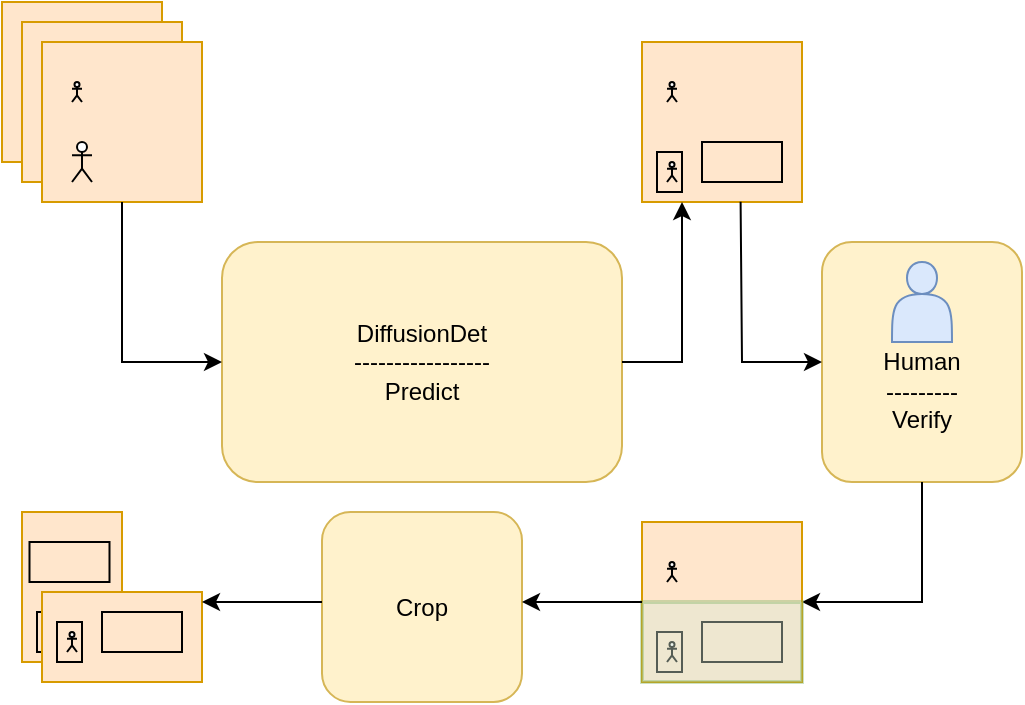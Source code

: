 <mxfile version="21.6.5" type="github">
  <diagram name="Page-1" id="I0pT1-4ORaF4-5iv4eMg">
    <mxGraphModel dx="2954" dy="1124" grid="1" gridSize="10" guides="1" tooltips="1" connect="1" arrows="1" fold="1" page="1" pageScale="1" pageWidth="850" pageHeight="1100" math="0" shadow="0">
      <root>
        <mxCell id="0" />
        <mxCell id="1" parent="0" />
        <mxCell id="V3rKZuUOYUIkcFN3ZRUC-51" value="" style="rounded=0;whiteSpace=wrap;html=1;fillColor=#ffe6cc;strokeColor=#d79b00;" vertex="1" parent="1">
          <mxGeometry x="50" y="695" width="50" height="75" as="geometry" />
        </mxCell>
        <mxCell id="V3rKZuUOYUIkcFN3ZRUC-46" value="" style="shape=umlActor;verticalLabelPosition=bottom;verticalAlign=top;html=1;outlineConnect=0;" vertex="1" parent="1">
          <mxGeometry x="62.5" y="750" width="5" height="10" as="geometry" />
        </mxCell>
        <mxCell id="V3rKZuUOYUIkcFN3ZRUC-47" value="" style="shape=image;html=1;verticalAlign=top;verticalLabelPosition=bottom;labelBackgroundColor=#ffffff;imageAspect=0;aspect=fixed;image=https://cdn4.iconfinder.com/data/icons/transportation-190/1000/carrier_office_people_person_people_carrier_people_business_success-128.png" vertex="1" parent="1">
          <mxGeometry x="50" y="700" width="40" height="40" as="geometry" />
        </mxCell>
        <mxCell id="V3rKZuUOYUIkcFN3ZRUC-49" value="" style="rounded=0;whiteSpace=wrap;html=1;fillColor=none;" vertex="1" parent="1">
          <mxGeometry x="53.75" y="710" width="40" height="20" as="geometry" />
        </mxCell>
        <mxCell id="V3rKZuUOYUIkcFN3ZRUC-50" value="" style="rounded=0;whiteSpace=wrap;html=1;fillColor=none;" vertex="1" parent="1">
          <mxGeometry x="57.5" y="745" width="12.5" height="20" as="geometry" />
        </mxCell>
        <mxCell id="V3rKZuUOYUIkcFN3ZRUC-40" value="" style="rounded=0;whiteSpace=wrap;html=1;fillColor=#ffe6cc;strokeColor=#d79b00;" vertex="1" parent="1">
          <mxGeometry x="60" y="735" width="80" height="45" as="geometry" />
        </mxCell>
        <mxCell id="V3rKZuUOYUIkcFN3ZRUC-2" value="DiffusionDet&lt;br&gt;-----------------&lt;br&gt;Predict" style="rounded=1;whiteSpace=wrap;html=1;fillColor=#fff2cc;strokeColor=#d6b656;" vertex="1" parent="1">
          <mxGeometry x="150" y="560" width="200" height="120" as="geometry" />
        </mxCell>
        <mxCell id="V3rKZuUOYUIkcFN3ZRUC-3" value="" style="whiteSpace=wrap;html=1;aspect=fixed;fillColor=#ffe6cc;strokeColor=#d79b00;gradientColor=none;fillStyle=auto;" vertex="1" parent="1">
          <mxGeometry x="40" y="440" width="80" height="80" as="geometry" />
        </mxCell>
        <mxCell id="V3rKZuUOYUIkcFN3ZRUC-4" value="" style="whiteSpace=wrap;html=1;aspect=fixed;fillColor=#ffe6cc;strokeColor=#d79b00;gradientColor=none;fillStyle=auto;" vertex="1" parent="1">
          <mxGeometry x="50" y="450" width="80" height="80" as="geometry" />
        </mxCell>
        <mxCell id="V3rKZuUOYUIkcFN3ZRUC-5" value="" style="whiteSpace=wrap;html=1;aspect=fixed;fillColor=#ffe6cc;strokeColor=#d79b00;gradientColor=none;fillStyle=auto;" vertex="1" parent="1">
          <mxGeometry x="60" y="460" width="80" height="80" as="geometry" />
        </mxCell>
        <mxCell id="V3rKZuUOYUIkcFN3ZRUC-6" value="" style="shape=umlActor;verticalLabelPosition=bottom;verticalAlign=top;html=1;outlineConnect=0;" vertex="1" parent="1">
          <mxGeometry x="75" y="510" width="10" height="20" as="geometry" />
        </mxCell>
        <mxCell id="V3rKZuUOYUIkcFN3ZRUC-9" value="" style="whiteSpace=wrap;html=1;aspect=fixed;fillColor=#ffe6cc;strokeColor=#d79b00;gradientColor=none;fillStyle=auto;" vertex="1" parent="1">
          <mxGeometry x="360" y="460" width="80" height="80" as="geometry" />
        </mxCell>
        <mxCell id="V3rKZuUOYUIkcFN3ZRUC-10" value="" style="shape=image;html=1;verticalAlign=top;verticalLabelPosition=bottom;labelBackgroundColor=#ffffff;imageAspect=0;aspect=fixed;image=https://cdn4.iconfinder.com/data/icons/transportation-190/1000/carrier_office_people_person_people_carrier_people_business_success-128.png" vertex="1" parent="1">
          <mxGeometry x="90" y="500" width="40" height="40" as="geometry" />
        </mxCell>
        <mxCell id="V3rKZuUOYUIkcFN3ZRUC-11" value="" style="shape=umlActor;verticalLabelPosition=bottom;verticalAlign=top;html=1;outlineConnect=0;" vertex="1" parent="1">
          <mxGeometry x="75" y="480" width="5" height="10" as="geometry" />
        </mxCell>
        <mxCell id="V3rKZuUOYUIkcFN3ZRUC-12" value="" style="endArrow=classic;html=1;rounded=0;exitX=0.25;exitY=1;exitDx=0;exitDy=0;entryX=0;entryY=0.5;entryDx=0;entryDy=0;" edge="1" parent="1" source="V3rKZuUOYUIkcFN3ZRUC-10" target="V3rKZuUOYUIkcFN3ZRUC-2">
          <mxGeometry width="50" height="50" relative="1" as="geometry">
            <mxPoint x="330" y="620" as="sourcePoint" />
            <mxPoint x="380" y="570" as="targetPoint" />
            <Array as="points">
              <mxPoint x="100" y="620" />
            </Array>
          </mxGeometry>
        </mxCell>
        <mxCell id="V3rKZuUOYUIkcFN3ZRUC-14" value="" style="shape=umlActor;verticalLabelPosition=bottom;verticalAlign=top;html=1;outlineConnect=0;" vertex="1" parent="1">
          <mxGeometry x="372.5" y="520" width="5" height="10" as="geometry" />
        </mxCell>
        <mxCell id="V3rKZuUOYUIkcFN3ZRUC-15" value="" style="shape=image;html=1;verticalAlign=top;verticalLabelPosition=bottom;labelBackgroundColor=#ffffff;imageAspect=0;aspect=fixed;image=https://cdn4.iconfinder.com/data/icons/transportation-190/1000/carrier_office_people_person_people_carrier_people_business_success-128.png" vertex="1" parent="1">
          <mxGeometry x="387.5" y="500" width="40" height="40" as="geometry" />
        </mxCell>
        <mxCell id="V3rKZuUOYUIkcFN3ZRUC-16" value="" style="shape=umlActor;verticalLabelPosition=bottom;verticalAlign=top;html=1;outlineConnect=0;" vertex="1" parent="1">
          <mxGeometry x="372.5" y="480" width="5" height="10" as="geometry" />
        </mxCell>
        <mxCell id="V3rKZuUOYUIkcFN3ZRUC-17" value="" style="endArrow=classic;html=1;rounded=0;exitX=1;exitY=0.5;exitDx=0;exitDy=0;entryX=0.25;entryY=1;entryDx=0;entryDy=0;" edge="1" parent="1" source="V3rKZuUOYUIkcFN3ZRUC-2" target="V3rKZuUOYUIkcFN3ZRUC-9">
          <mxGeometry width="50" height="50" relative="1" as="geometry">
            <mxPoint x="330" y="620" as="sourcePoint" />
            <mxPoint x="380" y="570" as="targetPoint" />
            <Array as="points">
              <mxPoint x="380" y="620" />
            </Array>
          </mxGeometry>
        </mxCell>
        <mxCell id="V3rKZuUOYUIkcFN3ZRUC-19" value="" style="rounded=0;whiteSpace=wrap;html=1;fillColor=none;" vertex="1" parent="1">
          <mxGeometry x="390" y="510" width="40" height="20" as="geometry" />
        </mxCell>
        <mxCell id="V3rKZuUOYUIkcFN3ZRUC-20" value="" style="rounded=0;whiteSpace=wrap;html=1;fillColor=none;" vertex="1" parent="1">
          <mxGeometry x="367.5" y="515" width="12.5" height="20" as="geometry" />
        </mxCell>
        <mxCell id="V3rKZuUOYUIkcFN3ZRUC-21" value="&lt;br&gt;&lt;br&gt;Human&lt;br&gt;---------&lt;br&gt;Verify" style="rounded=1;whiteSpace=wrap;html=1;fillColor=#fff2cc;strokeColor=#d6b656;" vertex="1" parent="1">
          <mxGeometry x="450" y="560" width="100" height="120" as="geometry" />
        </mxCell>
        <mxCell id="V3rKZuUOYUIkcFN3ZRUC-1" value="" style="shape=actor;whiteSpace=wrap;html=1;fillColor=#dae8fc;strokeColor=#6c8ebf;" vertex="1" parent="1">
          <mxGeometry x="485" y="570" width="30" height="40" as="geometry" />
        </mxCell>
        <mxCell id="V3rKZuUOYUIkcFN3ZRUC-22" value="" style="endArrow=classic;html=1;rounded=0;exitX=0.545;exitY=0.997;exitDx=0;exitDy=0;entryX=0;entryY=0.5;entryDx=0;entryDy=0;exitPerimeter=0;" edge="1" parent="1" source="V3rKZuUOYUIkcFN3ZRUC-15" target="V3rKZuUOYUIkcFN3ZRUC-21">
          <mxGeometry width="50" height="50" relative="1" as="geometry">
            <mxPoint x="360" y="630" as="sourcePoint" />
            <mxPoint x="390" y="550" as="targetPoint" />
            <Array as="points">
              <mxPoint x="410" y="620" />
            </Array>
          </mxGeometry>
        </mxCell>
        <mxCell id="V3rKZuUOYUIkcFN3ZRUC-24" value="" style="shape=umlActor;verticalLabelPosition=bottom;verticalAlign=top;html=1;outlineConnect=0;" vertex="1" parent="1">
          <mxGeometry x="72.5" y="755" width="5" height="10" as="geometry" />
        </mxCell>
        <mxCell id="V3rKZuUOYUIkcFN3ZRUC-25" value="" style="shape=image;html=1;verticalAlign=top;verticalLabelPosition=bottom;labelBackgroundColor=#ffffff;imageAspect=0;aspect=fixed;image=https://cdn4.iconfinder.com/data/icons/transportation-190/1000/carrier_office_people_person_people_carrier_people_business_success-128.png" vertex="1" parent="1">
          <mxGeometry x="87.5" y="735" width="40" height="40" as="geometry" />
        </mxCell>
        <mxCell id="V3rKZuUOYUIkcFN3ZRUC-27" value="" style="rounded=0;whiteSpace=wrap;html=1;fillColor=none;" vertex="1" parent="1">
          <mxGeometry x="90" y="745" width="40" height="20" as="geometry" />
        </mxCell>
        <mxCell id="V3rKZuUOYUIkcFN3ZRUC-28" value="" style="rounded=0;whiteSpace=wrap;html=1;fillColor=none;" vertex="1" parent="1">
          <mxGeometry x="67.5" y="750" width="12.5" height="20" as="geometry" />
        </mxCell>
        <mxCell id="V3rKZuUOYUIkcFN3ZRUC-29" value="" style="endArrow=classic;html=1;rounded=0;exitX=0.5;exitY=1;exitDx=0;exitDy=0;entryX=1;entryY=0;entryDx=0;entryDy=0;" edge="1" parent="1" source="V3rKZuUOYUIkcFN3ZRUC-21">
          <mxGeometry width="50" height="50" relative="1" as="geometry">
            <mxPoint x="550" y="620" as="sourcePoint" />
            <mxPoint x="440" y="740" as="targetPoint" />
            <Array as="points">
              <mxPoint x="500" y="740" />
            </Array>
          </mxGeometry>
        </mxCell>
        <mxCell id="V3rKZuUOYUIkcFN3ZRUC-33" value="" style="whiteSpace=wrap;html=1;aspect=fixed;fillColor=#ffe6cc;strokeColor=#d79b00;gradientColor=none;fillStyle=auto;" vertex="1" parent="1">
          <mxGeometry x="360" y="700" width="80" height="80" as="geometry" />
        </mxCell>
        <mxCell id="V3rKZuUOYUIkcFN3ZRUC-34" value="" style="shape=umlActor;verticalLabelPosition=bottom;verticalAlign=top;html=1;outlineConnect=0;" vertex="1" parent="1">
          <mxGeometry x="372.5" y="760" width="5" height="10" as="geometry" />
        </mxCell>
        <mxCell id="V3rKZuUOYUIkcFN3ZRUC-35" value="" style="shape=image;html=1;verticalAlign=top;verticalLabelPosition=bottom;labelBackgroundColor=#ffffff;imageAspect=0;aspect=fixed;image=https://cdn4.iconfinder.com/data/icons/transportation-190/1000/carrier_office_people_person_people_carrier_people_business_success-128.png" vertex="1" parent="1">
          <mxGeometry x="387.5" y="740" width="40" height="40" as="geometry" />
        </mxCell>
        <mxCell id="V3rKZuUOYUIkcFN3ZRUC-36" value="" style="shape=umlActor;verticalLabelPosition=bottom;verticalAlign=top;html=1;outlineConnect=0;" vertex="1" parent="1">
          <mxGeometry x="372.5" y="720" width="5" height="10" as="geometry" />
        </mxCell>
        <mxCell id="V3rKZuUOYUIkcFN3ZRUC-37" value="" style="rounded=0;whiteSpace=wrap;html=1;fillColor=none;" vertex="1" parent="1">
          <mxGeometry x="390" y="750" width="40" height="20" as="geometry" />
        </mxCell>
        <mxCell id="V3rKZuUOYUIkcFN3ZRUC-38" value="" style="rounded=0;whiteSpace=wrap;html=1;fillColor=none;" vertex="1" parent="1">
          <mxGeometry x="367.5" y="755" width="12.5" height="20" as="geometry" />
        </mxCell>
        <mxCell id="V3rKZuUOYUIkcFN3ZRUC-39" value="" style="rounded=0;whiteSpace=wrap;html=1;fillColor=#d5e8d4;strokeColor=#82b366;opacity=40;strokeWidth=2;" vertex="1" parent="1">
          <mxGeometry x="360" y="740" width="80" height="40" as="geometry" />
        </mxCell>
        <mxCell id="V3rKZuUOYUIkcFN3ZRUC-42" value="Crop" style="rounded=1;whiteSpace=wrap;html=1;fillColor=#fff2cc;strokeColor=#d6b656;" vertex="1" parent="1">
          <mxGeometry x="200" y="695" width="100" height="95" as="geometry" />
        </mxCell>
        <mxCell id="V3rKZuUOYUIkcFN3ZRUC-43" value="" style="endArrow=classic;html=1;rounded=0;exitX=0;exitY=0;exitDx=0;exitDy=0;entryX=1;entryY=0;entryDx=0;entryDy=0;" edge="1" parent="1" source="V3rKZuUOYUIkcFN3ZRUC-39">
          <mxGeometry width="50" height="50" relative="1" as="geometry">
            <mxPoint x="360" y="680" as="sourcePoint" />
            <mxPoint x="300" y="740" as="targetPoint" />
            <Array as="points">
              <mxPoint x="360" y="740" />
            </Array>
          </mxGeometry>
        </mxCell>
        <mxCell id="V3rKZuUOYUIkcFN3ZRUC-44" value="" style="endArrow=classic;html=1;rounded=0;exitX=0;exitY=0;exitDx=0;exitDy=0;entryX=1;entryY=0;entryDx=0;entryDy=0;" edge="1" parent="1">
          <mxGeometry width="50" height="50" relative="1" as="geometry">
            <mxPoint x="200" y="740" as="sourcePoint" />
            <mxPoint x="140" y="740" as="targetPoint" />
            <Array as="points">
              <mxPoint x="200" y="740" />
            </Array>
          </mxGeometry>
        </mxCell>
      </root>
    </mxGraphModel>
  </diagram>
</mxfile>

